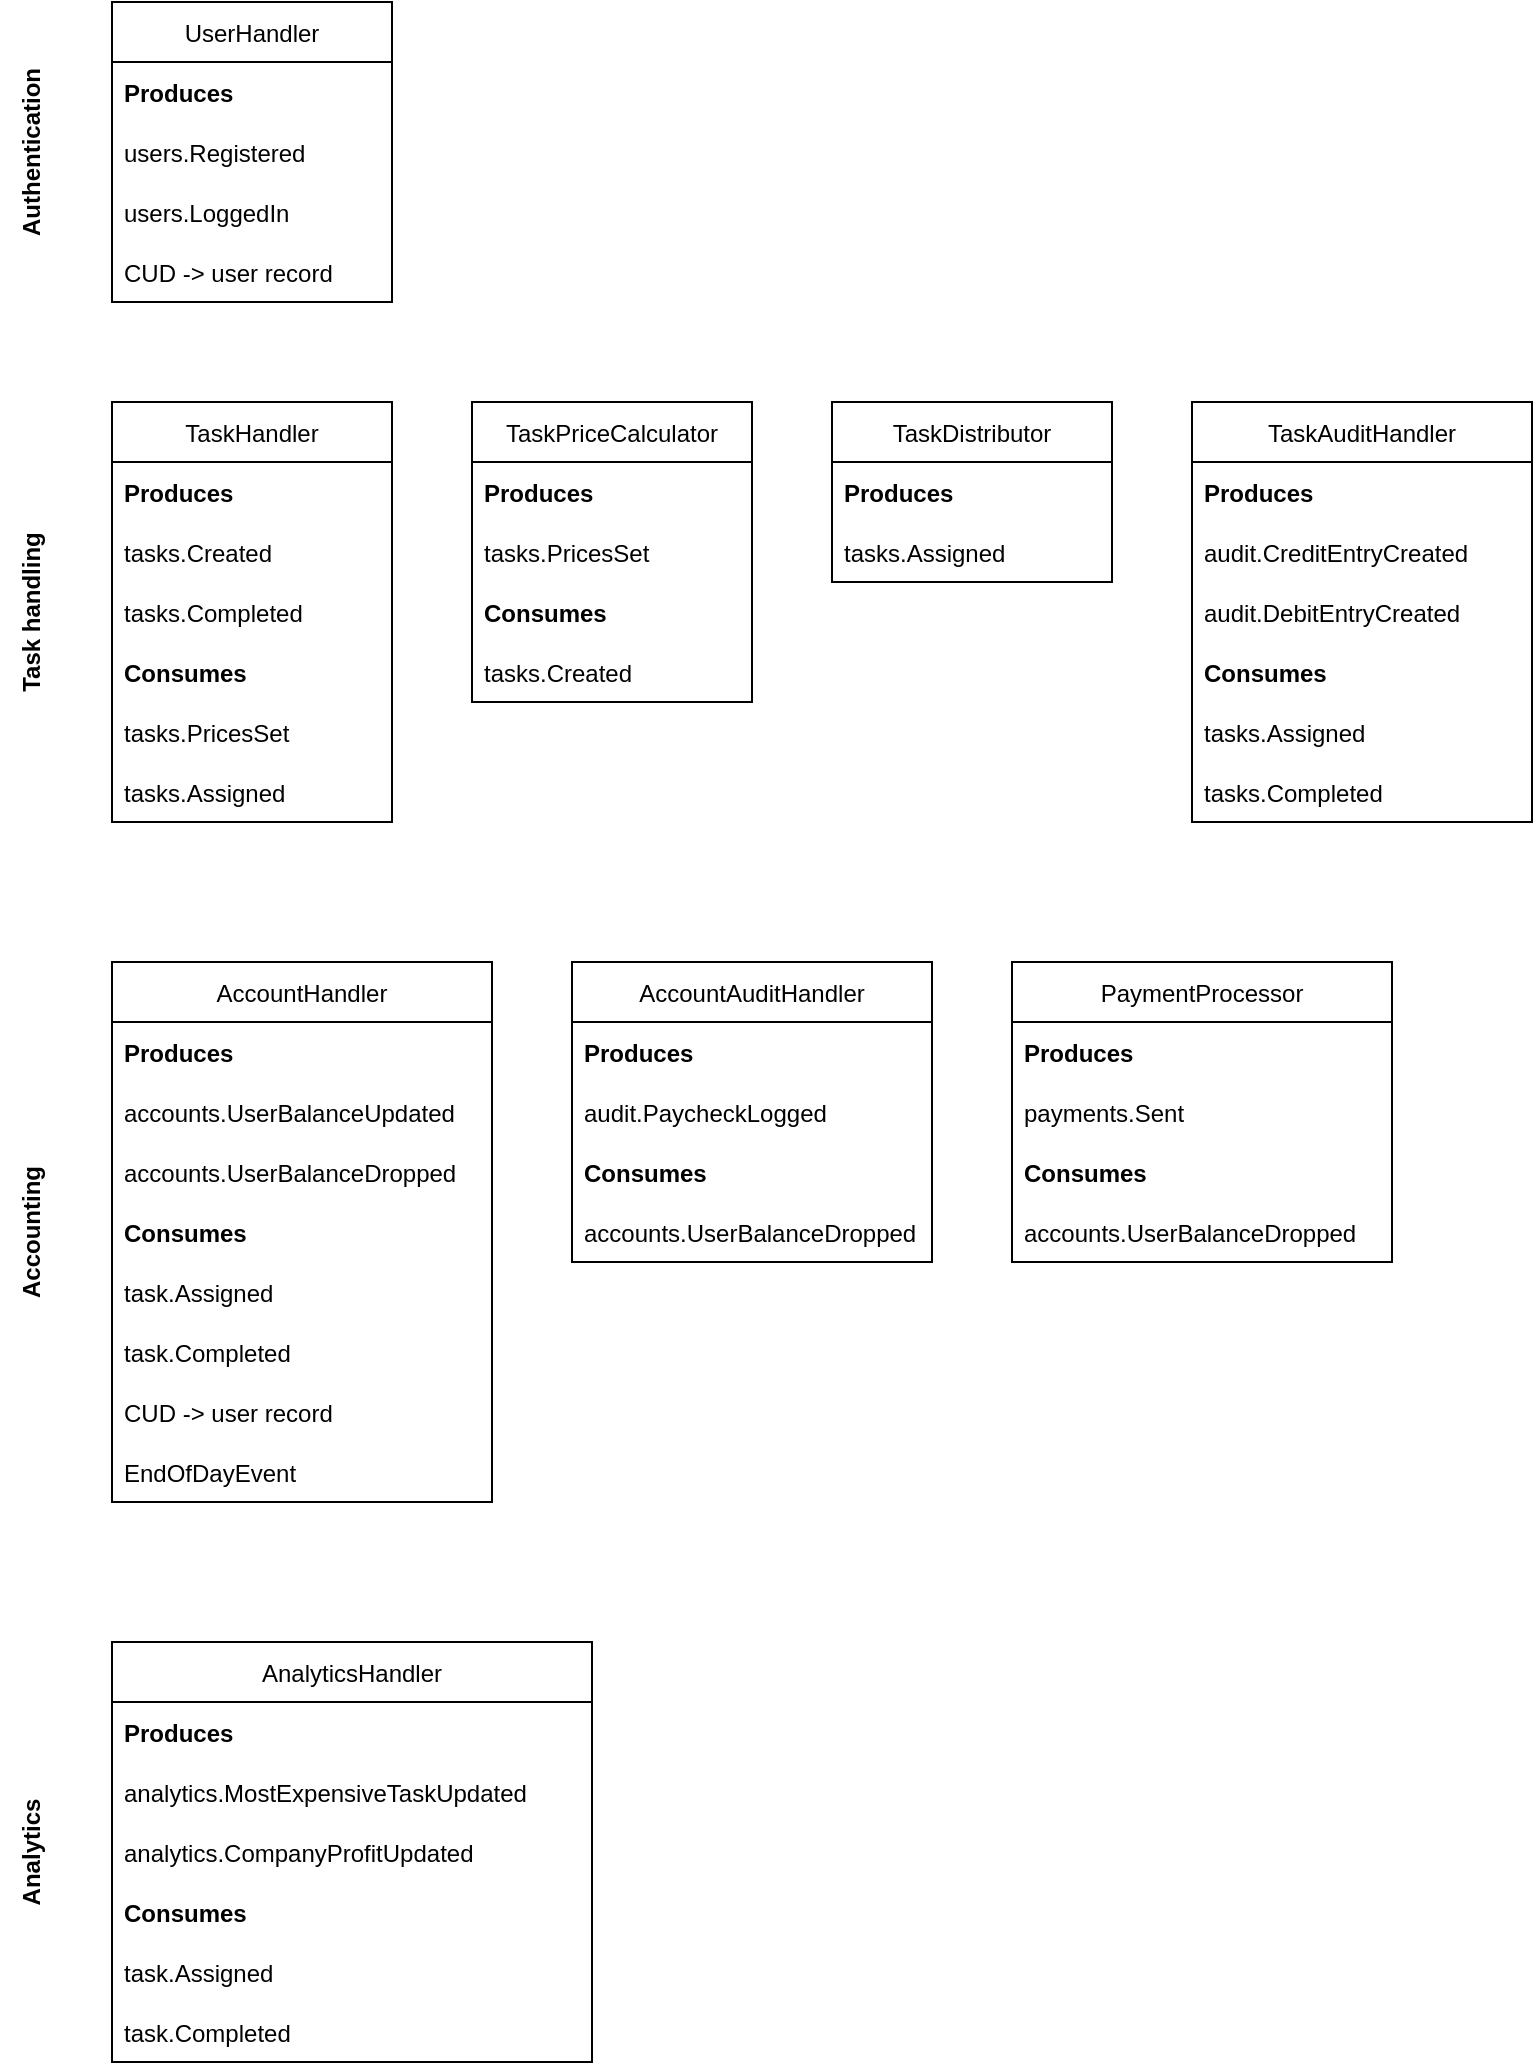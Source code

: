 <mxfile version="15.4.0" type="device"><diagram id="modsj3Hbe9LjarJb9Xoy" name="Page-1"><mxGraphModel dx="1106" dy="997" grid="1" gridSize="10" guides="1" tooltips="1" connect="1" arrows="1" fold="1" page="1" pageScale="1" pageWidth="827" pageHeight="1169" math="0" shadow="0"><root><mxCell id="0"/><mxCell id="1" parent="0"/><mxCell id="4bGJjZo2jeUylXYh6aB--1" value="UserHandler" style="swimlane;fontStyle=0;childLayout=stackLayout;horizontal=1;startSize=30;horizontalStack=0;resizeParent=1;resizeParentMax=0;resizeLast=0;collapsible=1;marginBottom=0;" vertex="1" parent="1"><mxGeometry x="80" y="80" width="140" height="150" as="geometry"/></mxCell><mxCell id="4bGJjZo2jeUylXYh6aB--2" value="Produces" style="text;strokeColor=none;fillColor=none;align=left;verticalAlign=middle;spacingLeft=4;spacingRight=4;overflow=hidden;points=[[0,0.5],[1,0.5]];portConstraint=eastwest;rotatable=0;fontStyle=1" vertex="1" parent="4bGJjZo2jeUylXYh6aB--1"><mxGeometry y="30" width="140" height="30" as="geometry"/></mxCell><mxCell id="4bGJjZo2jeUylXYh6aB--3" value="users.Registered" style="text;strokeColor=none;fillColor=none;align=left;verticalAlign=middle;spacingLeft=4;spacingRight=4;overflow=hidden;points=[[0,0.5],[1,0.5]];portConstraint=eastwest;rotatable=0;" vertex="1" parent="4bGJjZo2jeUylXYh6aB--1"><mxGeometry y="60" width="140" height="30" as="geometry"/></mxCell><mxCell id="4bGJjZo2jeUylXYh6aB--4" value="users.LoggedIn" style="text;strokeColor=none;fillColor=none;align=left;verticalAlign=middle;spacingLeft=4;spacingRight=4;overflow=hidden;points=[[0,0.5],[1,0.5]];portConstraint=eastwest;rotatable=0;" vertex="1" parent="4bGJjZo2jeUylXYh6aB--1"><mxGeometry y="90" width="140" height="30" as="geometry"/></mxCell><mxCell id="4bGJjZo2jeUylXYh6aB--33" value="CUD -&gt; user record" style="text;strokeColor=none;fillColor=none;align=left;verticalAlign=middle;spacingLeft=4;spacingRight=4;overflow=hidden;points=[[0,0.5],[1,0.5]];portConstraint=eastwest;rotatable=0;" vertex="1" parent="4bGJjZo2jeUylXYh6aB--1"><mxGeometry y="120" width="140" height="30" as="geometry"/></mxCell><mxCell id="4bGJjZo2jeUylXYh6aB--5" value="TaskHandler" style="swimlane;fontStyle=0;childLayout=stackLayout;horizontal=1;startSize=30;horizontalStack=0;resizeParent=1;resizeParentMax=0;resizeLast=0;collapsible=1;marginBottom=0;" vertex="1" parent="1"><mxGeometry x="80" y="280" width="140" height="210" as="geometry"/></mxCell><mxCell id="4bGJjZo2jeUylXYh6aB--6" value="Produces" style="text;strokeColor=none;fillColor=none;align=left;verticalAlign=middle;spacingLeft=4;spacingRight=4;overflow=hidden;points=[[0,0.5],[1,0.5]];portConstraint=eastwest;rotatable=0;fontStyle=1" vertex="1" parent="4bGJjZo2jeUylXYh6aB--5"><mxGeometry y="30" width="140" height="30" as="geometry"/></mxCell><mxCell id="4bGJjZo2jeUylXYh6aB--7" value="tasks.Created" style="text;strokeColor=none;fillColor=none;align=left;verticalAlign=middle;spacingLeft=4;spacingRight=4;overflow=hidden;points=[[0,0.5],[1,0.5]];portConstraint=eastwest;rotatable=0;" vertex="1" parent="4bGJjZo2jeUylXYh6aB--5"><mxGeometry y="60" width="140" height="30" as="geometry"/></mxCell><mxCell id="4bGJjZo2jeUylXYh6aB--29" value="tasks.Completed" style="text;strokeColor=none;fillColor=none;align=left;verticalAlign=middle;spacingLeft=4;spacingRight=4;overflow=hidden;points=[[0,0.5],[1,0.5]];portConstraint=eastwest;rotatable=0;" vertex="1" parent="4bGJjZo2jeUylXYh6aB--5"><mxGeometry y="90" width="140" height="30" as="geometry"/></mxCell><mxCell id="4bGJjZo2jeUylXYh6aB--30" value="Consumes" style="text;strokeColor=none;fillColor=none;align=left;verticalAlign=middle;spacingLeft=4;spacingRight=4;overflow=hidden;points=[[0,0.5],[1,0.5]];portConstraint=eastwest;rotatable=0;fontStyle=1" vertex="1" parent="4bGJjZo2jeUylXYh6aB--5"><mxGeometry y="120" width="140" height="30" as="geometry"/></mxCell><mxCell id="4bGJjZo2jeUylXYh6aB--31" value="tasks.PricesSet" style="text;strokeColor=none;fillColor=none;align=left;verticalAlign=middle;spacingLeft=4;spacingRight=4;overflow=hidden;points=[[0,0.5],[1,0.5]];portConstraint=eastwest;rotatable=0;" vertex="1" parent="4bGJjZo2jeUylXYh6aB--5"><mxGeometry y="150" width="140" height="30" as="geometry"/></mxCell><mxCell id="4bGJjZo2jeUylXYh6aB--10" value="tasks.Assigned" style="text;strokeColor=none;fillColor=none;align=left;verticalAlign=middle;spacingLeft=4;spacingRight=4;overflow=hidden;points=[[0,0.5],[1,0.5]];portConstraint=eastwest;rotatable=0;" vertex="1" parent="4bGJjZo2jeUylXYh6aB--5"><mxGeometry y="180" width="140" height="30" as="geometry"/></mxCell><mxCell id="4bGJjZo2jeUylXYh6aB--13" value="TaskPriceCalculator" style="swimlane;fontStyle=0;childLayout=stackLayout;horizontal=1;startSize=30;horizontalStack=0;resizeParent=1;resizeParentMax=0;resizeLast=0;collapsible=1;marginBottom=0;" vertex="1" parent="1"><mxGeometry x="260" y="280" width="140" height="150" as="geometry"/></mxCell><mxCell id="4bGJjZo2jeUylXYh6aB--14" value="Produces" style="text;strokeColor=none;fillColor=none;align=left;verticalAlign=middle;spacingLeft=4;spacingRight=4;overflow=hidden;points=[[0,0.5],[1,0.5]];portConstraint=eastwest;rotatable=0;fontStyle=1" vertex="1" parent="4bGJjZo2jeUylXYh6aB--13"><mxGeometry y="30" width="140" height="30" as="geometry"/></mxCell><mxCell id="4bGJjZo2jeUylXYh6aB--15" value="tasks.PricesSet" style="text;strokeColor=none;fillColor=none;align=left;verticalAlign=middle;spacingLeft=4;spacingRight=4;overflow=hidden;points=[[0,0.5],[1,0.5]];portConstraint=eastwest;rotatable=0;" vertex="1" parent="4bGJjZo2jeUylXYh6aB--13"><mxGeometry y="60" width="140" height="30" as="geometry"/></mxCell><mxCell id="4bGJjZo2jeUylXYh6aB--16" value="Consumes" style="text;strokeColor=none;fillColor=none;align=left;verticalAlign=middle;spacingLeft=4;spacingRight=4;overflow=hidden;points=[[0,0.5],[1,0.5]];portConstraint=eastwest;rotatable=0;fontStyle=1" vertex="1" parent="4bGJjZo2jeUylXYh6aB--13"><mxGeometry y="90" width="140" height="30" as="geometry"/></mxCell><mxCell id="4bGJjZo2jeUylXYh6aB--17" value="tasks.Created" style="text;strokeColor=none;fillColor=none;align=left;verticalAlign=middle;spacingLeft=4;spacingRight=4;overflow=hidden;points=[[0,0.5],[1,0.5]];portConstraint=eastwest;rotatable=0;" vertex="1" parent="4bGJjZo2jeUylXYh6aB--13"><mxGeometry y="120" width="140" height="30" as="geometry"/></mxCell><mxCell id="4bGJjZo2jeUylXYh6aB--18" value="TaskDistributor" style="swimlane;fontStyle=0;childLayout=stackLayout;horizontal=1;startSize=30;horizontalStack=0;resizeParent=1;resizeParentMax=0;resizeLast=0;collapsible=1;marginBottom=0;" vertex="1" parent="1"><mxGeometry x="440" y="280" width="140" height="90" as="geometry"/></mxCell><mxCell id="4bGJjZo2jeUylXYh6aB--19" value="Produces" style="text;strokeColor=none;fillColor=none;align=left;verticalAlign=middle;spacingLeft=4;spacingRight=4;overflow=hidden;points=[[0,0.5],[1,0.5]];portConstraint=eastwest;rotatable=0;fontStyle=1" vertex="1" parent="4bGJjZo2jeUylXYh6aB--18"><mxGeometry y="30" width="140" height="30" as="geometry"/></mxCell><mxCell id="4bGJjZo2jeUylXYh6aB--20" value="tasks.Assigned" style="text;strokeColor=none;fillColor=none;align=left;verticalAlign=middle;spacingLeft=4;spacingRight=4;overflow=hidden;points=[[0,0.5],[1,0.5]];portConstraint=eastwest;rotatable=0;" vertex="1" parent="4bGJjZo2jeUylXYh6aB--18"><mxGeometry y="60" width="140" height="30" as="geometry"/></mxCell><mxCell id="4bGJjZo2jeUylXYh6aB--22" value="TaskAuditHandler" style="swimlane;fontStyle=0;childLayout=stackLayout;horizontal=1;startSize=30;horizontalStack=0;resizeParent=1;resizeParentMax=0;resizeLast=0;collapsible=1;marginBottom=0;" vertex="1" parent="1"><mxGeometry x="620" y="280" width="170" height="210" as="geometry"/></mxCell><mxCell id="4bGJjZo2jeUylXYh6aB--23" value="Produces" style="text;strokeColor=none;fillColor=none;align=left;verticalAlign=middle;spacingLeft=4;spacingRight=4;overflow=hidden;points=[[0,0.5],[1,0.5]];portConstraint=eastwest;rotatable=0;fontStyle=1" vertex="1" parent="4bGJjZo2jeUylXYh6aB--22"><mxGeometry y="30" width="170" height="30" as="geometry"/></mxCell><mxCell id="4bGJjZo2jeUylXYh6aB--24" value="audit.CreditEntryCreated" style="text;strokeColor=none;fillColor=none;align=left;verticalAlign=middle;spacingLeft=4;spacingRight=4;overflow=hidden;points=[[0,0.5],[1,0.5]];portConstraint=eastwest;rotatable=0;" vertex="1" parent="4bGJjZo2jeUylXYh6aB--22"><mxGeometry y="60" width="170" height="30" as="geometry"/></mxCell><mxCell id="4bGJjZo2jeUylXYh6aB--25" value="audit.DebitEntryCreated" style="text;strokeColor=none;fillColor=none;align=left;verticalAlign=middle;spacingLeft=4;spacingRight=4;overflow=hidden;points=[[0,0.5],[1,0.5]];portConstraint=eastwest;rotatable=0;" vertex="1" parent="4bGJjZo2jeUylXYh6aB--22"><mxGeometry y="90" width="170" height="30" as="geometry"/></mxCell><mxCell id="4bGJjZo2jeUylXYh6aB--35" value="Consumes" style="text;strokeColor=none;fillColor=none;align=left;verticalAlign=middle;spacingLeft=4;spacingRight=4;overflow=hidden;points=[[0,0.5],[1,0.5]];portConstraint=eastwest;rotatable=0;fontStyle=1" vertex="1" parent="4bGJjZo2jeUylXYh6aB--22"><mxGeometry y="120" width="170" height="30" as="geometry"/></mxCell><mxCell id="4bGJjZo2jeUylXYh6aB--36" value="tasks.Assigned" style="text;strokeColor=none;fillColor=none;align=left;verticalAlign=middle;spacingLeft=4;spacingRight=4;overflow=hidden;points=[[0,0.5],[1,0.5]];portConstraint=eastwest;rotatable=0;" vertex="1" parent="4bGJjZo2jeUylXYh6aB--22"><mxGeometry y="150" width="170" height="30" as="geometry"/></mxCell><mxCell id="4bGJjZo2jeUylXYh6aB--37" value="tasks.Completed" style="text;strokeColor=none;fillColor=none;align=left;verticalAlign=middle;spacingLeft=4;spacingRight=4;overflow=hidden;points=[[0,0.5],[1,0.5]];portConstraint=eastwest;rotatable=0;" vertex="1" parent="4bGJjZo2jeUylXYh6aB--22"><mxGeometry y="180" width="170" height="30" as="geometry"/></mxCell><mxCell id="4bGJjZo2jeUylXYh6aB--38" value="AccountHandler" style="swimlane;fontStyle=0;childLayout=stackLayout;horizontal=1;startSize=30;horizontalStack=0;resizeParent=1;resizeParentMax=0;resizeLast=0;collapsible=1;marginBottom=0;" vertex="1" parent="1"><mxGeometry x="80" y="560" width="190" height="270" as="geometry"/></mxCell><mxCell id="4bGJjZo2jeUylXYh6aB--39" value="Produces" style="text;strokeColor=none;fillColor=none;align=left;verticalAlign=middle;spacingLeft=4;spacingRight=4;overflow=hidden;points=[[0,0.5],[1,0.5]];portConstraint=eastwest;rotatable=0;fontStyle=1" vertex="1" parent="4bGJjZo2jeUylXYh6aB--38"><mxGeometry y="30" width="190" height="30" as="geometry"/></mxCell><mxCell id="4bGJjZo2jeUylXYh6aB--55" value="accounts.UserBalanceUpdated" style="text;strokeColor=none;fillColor=none;align=left;verticalAlign=middle;spacingLeft=4;spacingRight=4;overflow=hidden;points=[[0,0.5],[1,0.5]];portConstraint=eastwest;rotatable=0;" vertex="1" parent="4bGJjZo2jeUylXYh6aB--38"><mxGeometry y="60" width="190" height="30" as="geometry"/></mxCell><mxCell id="4bGJjZo2jeUylXYh6aB--40" value="accounts.UserBalanceDropped" style="text;strokeColor=none;fillColor=none;align=left;verticalAlign=middle;spacingLeft=4;spacingRight=4;overflow=hidden;points=[[0,0.5],[1,0.5]];portConstraint=eastwest;rotatable=0;" vertex="1" parent="4bGJjZo2jeUylXYh6aB--38"><mxGeometry y="90" width="190" height="30" as="geometry"/></mxCell><mxCell id="4bGJjZo2jeUylXYh6aB--41" value="Consumes" style="text;strokeColor=none;fillColor=none;align=left;verticalAlign=middle;spacingLeft=4;spacingRight=4;overflow=hidden;points=[[0,0.5],[1,0.5]];portConstraint=eastwest;rotatable=0;fontStyle=1" vertex="1" parent="4bGJjZo2jeUylXYh6aB--38"><mxGeometry y="120" width="190" height="30" as="geometry"/></mxCell><mxCell id="4bGJjZo2jeUylXYh6aB--42" value="task.Assigned" style="text;strokeColor=none;fillColor=none;align=left;verticalAlign=middle;spacingLeft=4;spacingRight=4;overflow=hidden;points=[[0,0.5],[1,0.5]];portConstraint=eastwest;rotatable=0;" vertex="1" parent="4bGJjZo2jeUylXYh6aB--38"><mxGeometry y="150" width="190" height="30" as="geometry"/></mxCell><mxCell id="4bGJjZo2jeUylXYh6aB--49" value="task.Completed" style="text;strokeColor=none;fillColor=none;align=left;verticalAlign=middle;spacingLeft=4;spacingRight=4;overflow=hidden;points=[[0,0.5],[1,0.5]];portConstraint=eastwest;rotatable=0;" vertex="1" parent="4bGJjZo2jeUylXYh6aB--38"><mxGeometry y="180" width="190" height="30" as="geometry"/></mxCell><mxCell id="4bGJjZo2jeUylXYh6aB--43" value="CUD -&gt; user record" style="text;strokeColor=none;fillColor=none;align=left;verticalAlign=middle;spacingLeft=4;spacingRight=4;overflow=hidden;points=[[0,0.5],[1,0.5]];portConstraint=eastwest;rotatable=0;" vertex="1" parent="4bGJjZo2jeUylXYh6aB--38"><mxGeometry y="210" width="190" height="30" as="geometry"/></mxCell><mxCell id="4bGJjZo2jeUylXYh6aB--54" value="EndOfDayEvent" style="text;strokeColor=none;fillColor=none;align=left;verticalAlign=middle;spacingLeft=4;spacingRight=4;overflow=hidden;points=[[0,0.5],[1,0.5]];portConstraint=eastwest;rotatable=0;" vertex="1" parent="4bGJjZo2jeUylXYh6aB--38"><mxGeometry y="240" width="190" height="30" as="geometry"/></mxCell><mxCell id="4bGJjZo2jeUylXYh6aB--44" value="AccountAuditHandler" style="swimlane;fontStyle=0;childLayout=stackLayout;horizontal=1;startSize=30;horizontalStack=0;resizeParent=1;resizeParentMax=0;resizeLast=0;collapsible=1;marginBottom=0;" vertex="1" parent="1"><mxGeometry x="310" y="560" width="180" height="150" as="geometry"/></mxCell><mxCell id="4bGJjZo2jeUylXYh6aB--45" value="Produces" style="text;strokeColor=none;fillColor=none;align=left;verticalAlign=middle;spacingLeft=4;spacingRight=4;overflow=hidden;points=[[0,0.5],[1,0.5]];portConstraint=eastwest;rotatable=0;fontStyle=1" vertex="1" parent="4bGJjZo2jeUylXYh6aB--44"><mxGeometry y="30" width="180" height="30" as="geometry"/></mxCell><mxCell id="4bGJjZo2jeUylXYh6aB--46" value="audit.PaycheckLogged" style="text;strokeColor=none;fillColor=none;align=left;verticalAlign=middle;spacingLeft=4;spacingRight=4;overflow=hidden;points=[[0,0.5],[1,0.5]];portConstraint=eastwest;rotatable=0;" vertex="1" parent="4bGJjZo2jeUylXYh6aB--44"><mxGeometry y="60" width="180" height="30" as="geometry"/></mxCell><mxCell id="4bGJjZo2jeUylXYh6aB--47" value="Consumes" style="text;strokeColor=none;fillColor=none;align=left;verticalAlign=middle;spacingLeft=4;spacingRight=4;overflow=hidden;points=[[0,0.5],[1,0.5]];portConstraint=eastwest;rotatable=0;fontStyle=1" vertex="1" parent="4bGJjZo2jeUylXYh6aB--44"><mxGeometry y="90" width="180" height="30" as="geometry"/></mxCell><mxCell id="4bGJjZo2jeUylXYh6aB--48" value="accounts.UserBalanceDropped" style="text;strokeColor=none;fillColor=none;align=left;verticalAlign=middle;spacingLeft=4;spacingRight=4;overflow=hidden;points=[[0,0.5],[1,0.5]];portConstraint=eastwest;rotatable=0;" vertex="1" parent="4bGJjZo2jeUylXYh6aB--44"><mxGeometry y="120" width="180" height="30" as="geometry"/></mxCell><mxCell id="4bGJjZo2jeUylXYh6aB--50" value="PaymentProcessor" style="swimlane;fontStyle=0;childLayout=stackLayout;horizontal=1;startSize=30;horizontalStack=0;resizeParent=1;resizeParentMax=0;resizeLast=0;collapsible=1;marginBottom=0;" vertex="1" parent="1"><mxGeometry x="530" y="560" width="190" height="150" as="geometry"/></mxCell><mxCell id="4bGJjZo2jeUylXYh6aB--51" value="Produces" style="text;strokeColor=none;fillColor=none;align=left;verticalAlign=middle;spacingLeft=4;spacingRight=4;overflow=hidden;points=[[0,0.5],[1,0.5]];portConstraint=eastwest;rotatable=0;fontStyle=1" vertex="1" parent="4bGJjZo2jeUylXYh6aB--50"><mxGeometry y="30" width="190" height="30" as="geometry"/></mxCell><mxCell id="4bGJjZo2jeUylXYh6aB--52" value="payments.Sent" style="text;strokeColor=none;fillColor=none;align=left;verticalAlign=middle;spacingLeft=4;spacingRight=4;overflow=hidden;points=[[0,0.5],[1,0.5]];portConstraint=eastwest;rotatable=0;" vertex="1" parent="4bGJjZo2jeUylXYh6aB--50"><mxGeometry y="60" width="190" height="30" as="geometry"/></mxCell><mxCell id="4bGJjZo2jeUylXYh6aB--53" value="Consumes" style="text;strokeColor=none;fillColor=none;align=left;verticalAlign=middle;spacingLeft=4;spacingRight=4;overflow=hidden;points=[[0,0.5],[1,0.5]];portConstraint=eastwest;rotatable=0;fontStyle=1" vertex="1" parent="4bGJjZo2jeUylXYh6aB--50"><mxGeometry y="90" width="190" height="30" as="geometry"/></mxCell><mxCell id="4bGJjZo2jeUylXYh6aB--56" value="accounts.UserBalanceDropped" style="text;strokeColor=none;fillColor=none;align=left;verticalAlign=middle;spacingLeft=4;spacingRight=4;overflow=hidden;points=[[0,0.5],[1,0.5]];portConstraint=eastwest;rotatable=0;" vertex="1" parent="4bGJjZo2jeUylXYh6aB--50"><mxGeometry y="120" width="190" height="30" as="geometry"/></mxCell><mxCell id="4bGJjZo2jeUylXYh6aB--57" value="AnalyticsHandler" style="swimlane;fontStyle=0;childLayout=stackLayout;horizontal=1;startSize=30;horizontalStack=0;resizeParent=1;resizeParentMax=0;resizeLast=0;collapsible=1;marginBottom=0;" vertex="1" parent="1"><mxGeometry x="80" y="900" width="240" height="210" as="geometry"/></mxCell><mxCell id="4bGJjZo2jeUylXYh6aB--58" value="Produces" style="text;strokeColor=none;fillColor=none;align=left;verticalAlign=middle;spacingLeft=4;spacingRight=4;overflow=hidden;points=[[0,0.5],[1,0.5]];portConstraint=eastwest;rotatable=0;fontStyle=1" vertex="1" parent="4bGJjZo2jeUylXYh6aB--57"><mxGeometry y="30" width="240" height="30" as="geometry"/></mxCell><mxCell id="4bGJjZo2jeUylXYh6aB--59" value="analytics.MostExpensiveTaskUpdated" style="text;strokeColor=none;fillColor=none;align=left;verticalAlign=middle;spacingLeft=4;spacingRight=4;overflow=hidden;points=[[0,0.5],[1,0.5]];portConstraint=eastwest;rotatable=0;" vertex="1" parent="4bGJjZo2jeUylXYh6aB--57"><mxGeometry y="60" width="240" height="30" as="geometry"/></mxCell><mxCell id="4bGJjZo2jeUylXYh6aB--60" value="analytics.CompanyProfitUpdated" style="text;strokeColor=none;fillColor=none;align=left;verticalAlign=middle;spacingLeft=4;spacingRight=4;overflow=hidden;points=[[0,0.5],[1,0.5]];portConstraint=eastwest;rotatable=0;" vertex="1" parent="4bGJjZo2jeUylXYh6aB--57"><mxGeometry y="90" width="240" height="30" as="geometry"/></mxCell><mxCell id="4bGJjZo2jeUylXYh6aB--61" value="Consumes" style="text;strokeColor=none;fillColor=none;align=left;verticalAlign=middle;spacingLeft=4;spacingRight=4;overflow=hidden;points=[[0,0.5],[1,0.5]];portConstraint=eastwest;rotatable=0;fontStyle=1" vertex="1" parent="4bGJjZo2jeUylXYh6aB--57"><mxGeometry y="120" width="240" height="30" as="geometry"/></mxCell><mxCell id="4bGJjZo2jeUylXYh6aB--62" value="task.Assigned" style="text;strokeColor=none;fillColor=none;align=left;verticalAlign=middle;spacingLeft=4;spacingRight=4;overflow=hidden;points=[[0,0.5],[1,0.5]];portConstraint=eastwest;rotatable=0;" vertex="1" parent="4bGJjZo2jeUylXYh6aB--57"><mxGeometry y="150" width="240" height="30" as="geometry"/></mxCell><mxCell id="4bGJjZo2jeUylXYh6aB--63" value="task.Completed" style="text;strokeColor=none;fillColor=none;align=left;verticalAlign=middle;spacingLeft=4;spacingRight=4;overflow=hidden;points=[[0,0.5],[1,0.5]];portConstraint=eastwest;rotatable=0;" vertex="1" parent="4bGJjZo2jeUylXYh6aB--57"><mxGeometry y="180" width="240" height="30" as="geometry"/></mxCell><mxCell id="4bGJjZo2jeUylXYh6aB--64" value="Authentication" style="text;html=1;strokeColor=none;fillColor=none;align=center;verticalAlign=middle;whiteSpace=wrap;rounded=0;fontStyle=1;rotation=270;" vertex="1" parent="1"><mxGeometry x="-10" y="140" width="100" height="30" as="geometry"/></mxCell><mxCell id="4bGJjZo2jeUylXYh6aB--65" value="Task handling" style="text;html=1;strokeColor=none;fillColor=none;align=center;verticalAlign=middle;whiteSpace=wrap;rounded=0;fontStyle=1;rotation=270;" vertex="1" parent="1"><mxGeometry x="-10" y="370" width="100" height="30" as="geometry"/></mxCell><mxCell id="4bGJjZo2jeUylXYh6aB--66" value="Accounting" style="text;html=1;strokeColor=none;fillColor=none;align=center;verticalAlign=middle;whiteSpace=wrap;rounded=0;fontStyle=1;rotation=270;" vertex="1" parent="1"><mxGeometry x="-10" y="680" width="100" height="30" as="geometry"/></mxCell><mxCell id="4bGJjZo2jeUylXYh6aB--67" value="Analytics" style="text;html=1;strokeColor=none;fillColor=none;align=center;verticalAlign=middle;whiteSpace=wrap;rounded=0;fontStyle=1;rotation=270;" vertex="1" parent="1"><mxGeometry x="-10" y="990" width="100" height="30" as="geometry"/></mxCell></root></mxGraphModel></diagram></mxfile>